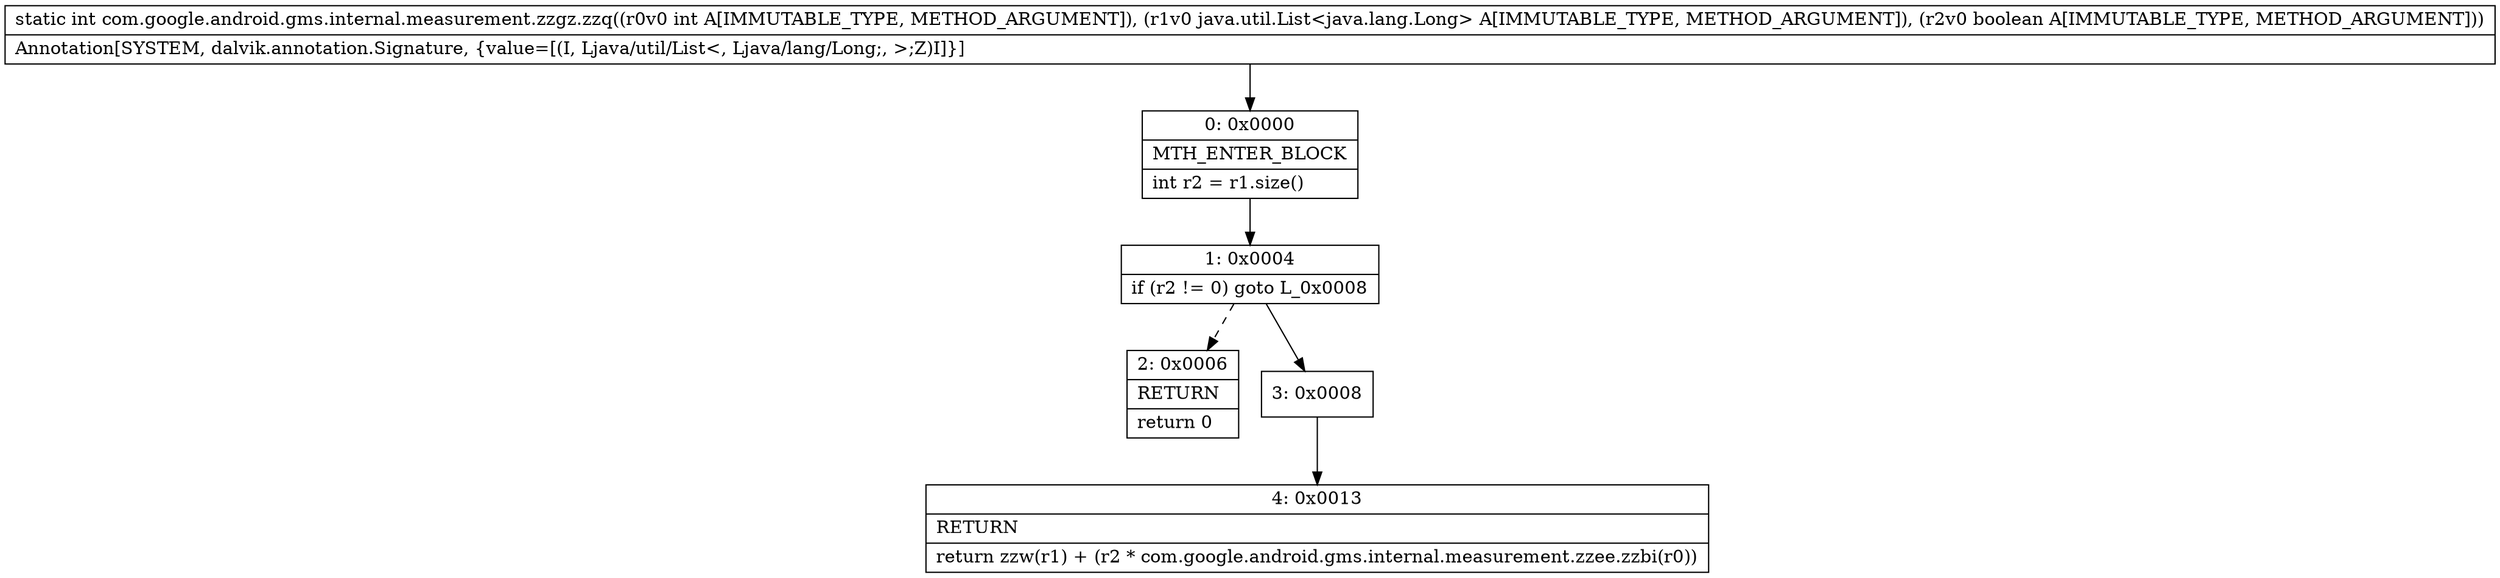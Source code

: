 digraph "CFG forcom.google.android.gms.internal.measurement.zzgz.zzq(ILjava\/util\/List;Z)I" {
Node_0 [shape=record,label="{0\:\ 0x0000|MTH_ENTER_BLOCK\l|int r2 = r1.size()\l}"];
Node_1 [shape=record,label="{1\:\ 0x0004|if (r2 != 0) goto L_0x0008\l}"];
Node_2 [shape=record,label="{2\:\ 0x0006|RETURN\l|return 0\l}"];
Node_3 [shape=record,label="{3\:\ 0x0008}"];
Node_4 [shape=record,label="{4\:\ 0x0013|RETURN\l|return zzw(r1) + (r2 * com.google.android.gms.internal.measurement.zzee.zzbi(r0))\l}"];
MethodNode[shape=record,label="{static int com.google.android.gms.internal.measurement.zzgz.zzq((r0v0 int A[IMMUTABLE_TYPE, METHOD_ARGUMENT]), (r1v0 java.util.List\<java.lang.Long\> A[IMMUTABLE_TYPE, METHOD_ARGUMENT]), (r2v0 boolean A[IMMUTABLE_TYPE, METHOD_ARGUMENT]))  | Annotation[SYSTEM, dalvik.annotation.Signature, \{value=[(I, Ljava\/util\/List\<, Ljava\/lang\/Long;, \>;Z)I]\}]\l}"];
MethodNode -> Node_0;
Node_0 -> Node_1;
Node_1 -> Node_2[style=dashed];
Node_1 -> Node_3;
Node_3 -> Node_4;
}

